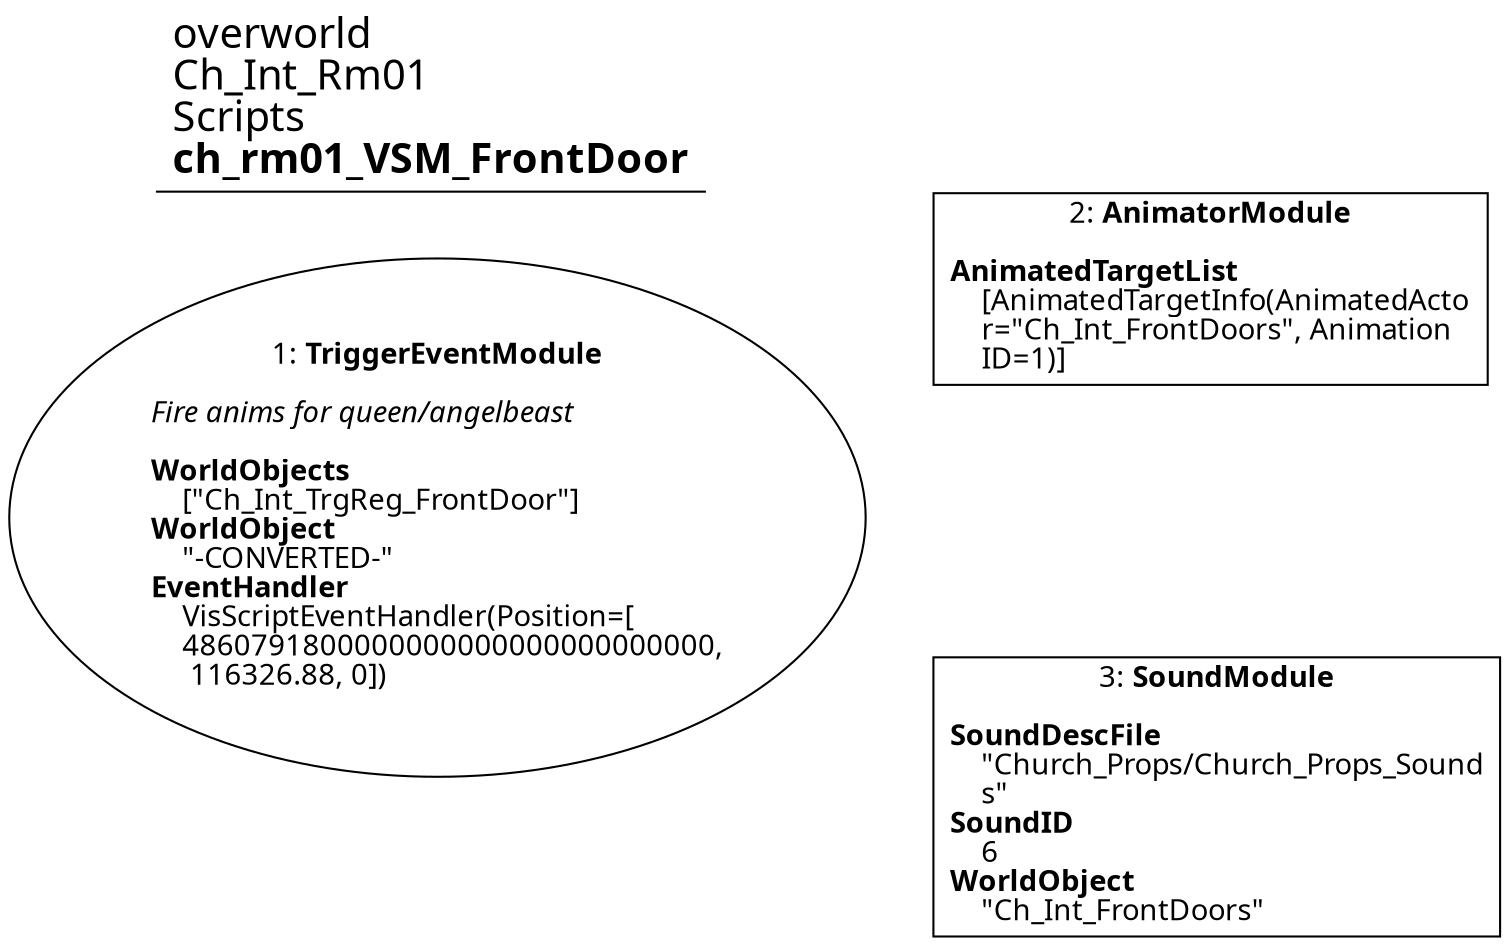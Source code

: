 digraph {
    layout = fdp;
    overlap = prism;
    sep = "+16";
    splines = spline;

    node [ shape = box ];

    graph [ fontname = "Segoe UI" ];
    node [ fontname = "Segoe UI" ];
    edge [ fontname = "Segoe UI" ];

    1 [ label = <1: <b>TriggerEventModule</b><br/><br/><i>Fire anims for queen/angelbeast<br align="left"/></i><br align="left"/><b>WorldObjects</b><br align="left"/>    [&quot;Ch_Int_TrgReg_FrontDoor&quot;]<br align="left"/><b>WorldObject</b><br align="left"/>    &quot;-CONVERTED-&quot;<br align="left"/><b>EventHandler</b><br align="left"/>    VisScriptEventHandler(Position=[<br align="left"/>    4860791800000000000000000000000,<br align="left"/>     116326.88, 0])<br align="left"/>> ];
    1 [ shape = oval ]
    1 [ pos = "0.094000004,-0.178!" ];

    2 [ label = <2: <b>AnimatorModule</b><br/><br/><b>AnimatedTargetList</b><br align="left"/>    [AnimatedTargetInfo(AnimatedActo<br align="left"/>    r=&quot;Ch_Int_FrontDoors&quot;, Animation<br align="left"/>    ID=1)]<br align="left"/>> ];
    2 [ pos = "0.45100003,-0.116000004!" ];

    3 [ label = <3: <b>SoundModule</b><br/><br/><b>SoundDescFile</b><br align="left"/>    &quot;Church_Props/Church_Props_Sound<br align="left"/>    s&quot;<br align="left"/><b>SoundID</b><br align="left"/>    6<br align="left"/><b>WorldObject</b><br align="left"/>    &quot;Ch_Int_FrontDoors&quot;<br align="left"/>> ];
    3 [ pos = "0.42200002,-0.29700002!" ];

    title [ pos = "0.093,-0.115!" ];
    title [ shape = underline ];
    title [ label = <<font point-size="20">overworld<br align="left"/>Ch_Int_Rm01<br align="left"/>Scripts<br align="left"/><b>ch_rm01_VSM_FrontDoor</b><br align="left"/></font>> ];
}
